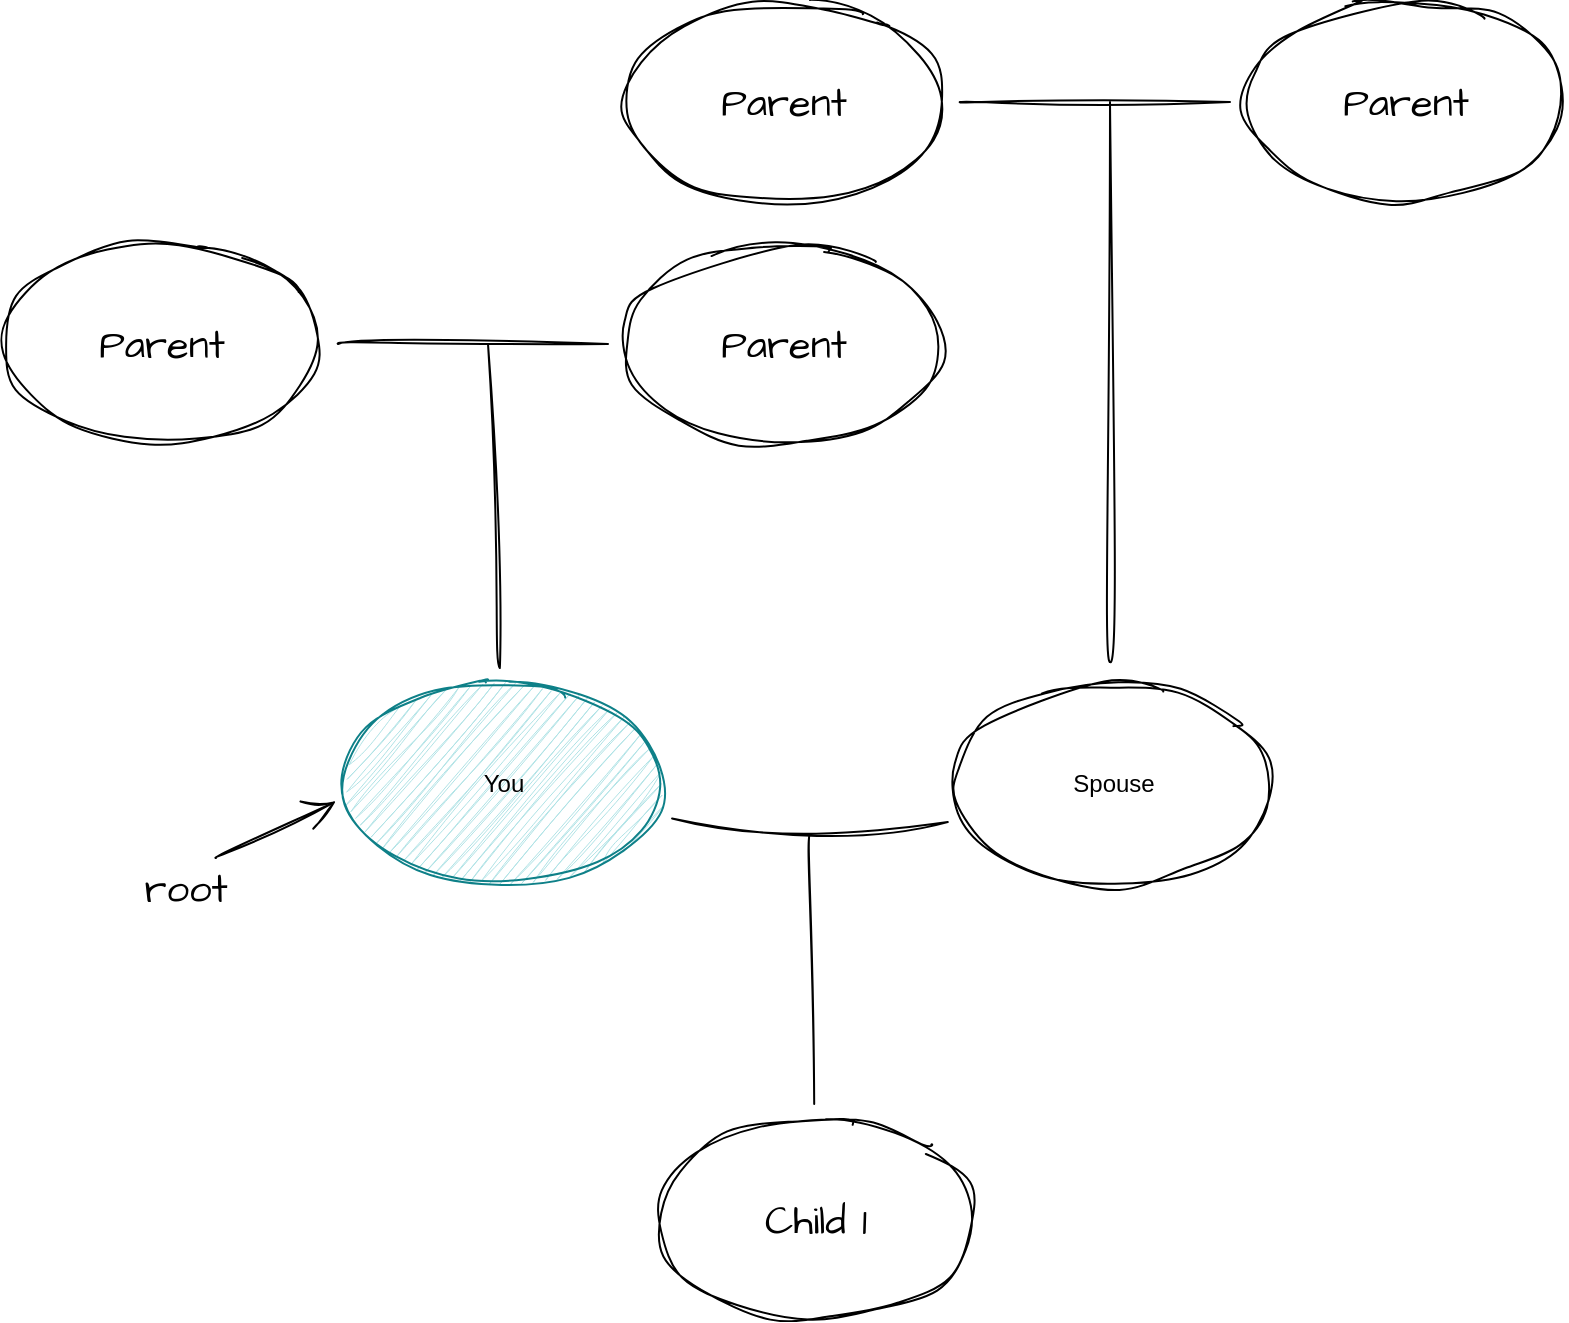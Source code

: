 <mxfile version="21.6.8" type="device">
  <diagram name="Seite-1" id="0IFfdod-54p0TsPJ_kV7">
    <mxGraphModel dx="1632" dy="1009" grid="0" gridSize="10" guides="1" tooltips="1" connect="1" arrows="1" fold="1" page="0" pageScale="1" pageWidth="827" pageHeight="1169" math="0" shadow="0">
      <root>
        <mxCell id="0" />
        <mxCell id="1" parent="0" />
        <mxCell id="l7B3wjTZCzkQ3YGv7Hq4-3" value="" style="edgeStyle=none;curved=1;rounded=0;orthogonalLoop=1;jettySize=auto;html=1;endArrow=none;startSize=14;endSize=14;sourcePerimeterSpacing=8;targetPerimeterSpacing=8;sketch=1;curveFitting=1;jiggle=2;endFill=0;" parent="1" source="l7B3wjTZCzkQ3YGv7Hq4-1" target="l7B3wjTZCzkQ3YGv7Hq4-2" edge="1">
          <mxGeometry relative="1" as="geometry">
            <Array as="points">
              <mxPoint x="267" y="210" />
            </Array>
          </mxGeometry>
        </mxCell>
        <mxCell id="hKHzRoV-0fl0CKTny9vH-2" value="" style="edgeStyle=none;curved=1;rounded=0;sketch=1;hachureGap=4;jiggle=2;curveFitting=1;orthogonalLoop=1;jettySize=auto;html=1;fontFamily=Architects Daughter;fontSource=https%3A%2F%2Ffonts.googleapis.com%2Fcss%3Ffamily%3DArchitects%2BDaughter;fontSize=16;endArrow=none;startSize=14;endSize=14;sourcePerimeterSpacing=8;targetPerimeterSpacing=8;endFill=0;" edge="1" parent="1" source="l7B3wjTZCzkQ3YGv7Hq4-1">
          <mxGeometry relative="1" as="geometry">
            <mxPoint x="98" y="-43" as="targetPoint" />
          </mxGeometry>
        </mxCell>
        <mxCell id="l7B3wjTZCzkQ3YGv7Hq4-1" value="You" style="ellipse;whiteSpace=wrap;html=1;sketch=1;curveFitting=1;jiggle=2;fillColor=#b0e3e6;strokeColor=#0e8088;" parent="1" vertex="1">
          <mxGeometry x="26" y="127" width="160" height="100" as="geometry" />
        </mxCell>
        <mxCell id="hKHzRoV-0fl0CKTny9vH-15" value="" style="edgeStyle=none;curved=1;rounded=0;sketch=1;hachureGap=4;jiggle=2;curveFitting=1;orthogonalLoop=1;jettySize=auto;html=1;fontFamily=Architects Daughter;fontSource=https%3A%2F%2Ffonts.googleapis.com%2Fcss%3Ffamily%3DArchitects%2BDaughter;fontSize=16;endArrow=none;startSize=14;endSize=14;sourcePerimeterSpacing=8;targetPerimeterSpacing=8;endFill=0;" edge="1" parent="1" target="hKHzRoV-0fl0CKTny9vH-14">
          <mxGeometry relative="1" as="geometry">
            <mxPoint x="259" y="202" as="sourcePoint" />
          </mxGeometry>
        </mxCell>
        <mxCell id="l7B3wjTZCzkQ3YGv7Hq4-2" value="Spouse" style="ellipse;whiteSpace=wrap;html=1;sketch=1;curveFitting=1;jiggle=2;" parent="1" vertex="1">
          <mxGeometry x="331" y="127" width="160" height="100" as="geometry" />
        </mxCell>
        <mxCell id="hKHzRoV-0fl0CKTny9vH-4" value="" style="edgeStyle=none;curved=1;rounded=0;sketch=1;hachureGap=4;jiggle=2;curveFitting=1;orthogonalLoop=1;jettySize=auto;html=1;fontFamily=Architects Daughter;fontSource=https%3A%2F%2Ffonts.googleapis.com%2Fcss%3Ffamily%3DArchitects%2BDaughter;fontSize=16;endArrow=none;startSize=14;endSize=14;sourcePerimeterSpacing=8;targetPerimeterSpacing=8;endFill=0;" edge="1" parent="1" source="hKHzRoV-0fl0CKTny9vH-1" target="hKHzRoV-0fl0CKTny9vH-3">
          <mxGeometry relative="1" as="geometry" />
        </mxCell>
        <mxCell id="hKHzRoV-0fl0CKTny9vH-1" value="Parent" style="ellipse;whiteSpace=wrap;html=1;sketch=1;curveFitting=1;jiggle=2;hachureGap=4;fontFamily=Architects Daughter;fontSource=https%3A%2F%2Ffonts.googleapis.com%2Fcss%3Ffamily%3DArchitects%2BDaughter;fontSize=20;" vertex="1" parent="1">
          <mxGeometry x="-145" y="-93" width="160" height="100" as="geometry" />
        </mxCell>
        <mxCell id="hKHzRoV-0fl0CKTny9vH-3" value="Parent" style="ellipse;whiteSpace=wrap;html=1;sketch=1;curveFitting=1;jiggle=2;hachureGap=4;fontFamily=Architects Daughter;fontSource=https%3A%2F%2Ffonts.googleapis.com%2Fcss%3Ffamily%3DArchitects%2BDaughter;fontSize=20;" vertex="1" parent="1">
          <mxGeometry x="166" y="-93" width="160" height="100" as="geometry" />
        </mxCell>
        <mxCell id="hKHzRoV-0fl0CKTny9vH-7" style="edgeStyle=none;curved=1;rounded=0;sketch=1;hachureGap=4;jiggle=2;curveFitting=1;orthogonalLoop=1;jettySize=auto;html=1;exitX=0.75;exitY=0;exitDx=0;exitDy=0;entryX=-0.025;entryY=0.587;entryDx=0;entryDy=0;entryPerimeter=0;fontFamily=Architects Daughter;fontSource=https%3A%2F%2Ffonts.googleapis.com%2Fcss%3Ffamily%3DArchitects%2BDaughter;fontSize=16;endArrow=open;startSize=14;endSize=14;sourcePerimeterSpacing=8;targetPerimeterSpacing=8;" edge="1" parent="1" source="hKHzRoV-0fl0CKTny9vH-6" target="l7B3wjTZCzkQ3YGv7Hq4-1">
          <mxGeometry relative="1" as="geometry" />
        </mxCell>
        <mxCell id="hKHzRoV-0fl0CKTny9vH-6" value="root" style="text;strokeColor=none;fillColor=none;html=1;align=center;verticalAlign=middle;whiteSpace=wrap;rounded=0;fontSize=20;fontFamily=Architects Daughter;" vertex="1" parent="1">
          <mxGeometry x="-83" y="214" width="60" height="30" as="geometry" />
        </mxCell>
        <mxCell id="hKHzRoV-0fl0CKTny9vH-8" value="" style="edgeStyle=none;curved=1;rounded=0;sketch=1;hachureGap=4;jiggle=2;curveFitting=1;orthogonalLoop=1;jettySize=auto;html=1;fontFamily=Architects Daughter;fontSource=https%3A%2F%2Ffonts.googleapis.com%2Fcss%3Ffamily%3DArchitects%2BDaughter;fontSize=16;endArrow=none;startSize=14;endSize=14;sourcePerimeterSpacing=8;targetPerimeterSpacing=8;endFill=0;" edge="1" parent="1">
          <mxGeometry relative="1" as="geometry">
            <mxPoint x="409" y="116" as="sourcePoint" />
            <mxPoint x="409" y="-164" as="targetPoint" />
          </mxGeometry>
        </mxCell>
        <mxCell id="hKHzRoV-0fl0CKTny9vH-9" value="" style="edgeStyle=none;curved=1;rounded=0;sketch=1;hachureGap=4;jiggle=2;curveFitting=1;orthogonalLoop=1;jettySize=auto;html=1;fontFamily=Architects Daughter;fontSource=https%3A%2F%2Ffonts.googleapis.com%2Fcss%3Ffamily%3DArchitects%2BDaughter;fontSize=16;endArrow=none;startSize=14;endSize=14;sourcePerimeterSpacing=8;targetPerimeterSpacing=8;endFill=0;" edge="1" parent="1" source="hKHzRoV-0fl0CKTny9vH-10" target="hKHzRoV-0fl0CKTny9vH-11">
          <mxGeometry relative="1" as="geometry" />
        </mxCell>
        <mxCell id="hKHzRoV-0fl0CKTny9vH-10" value="Parent" style="ellipse;whiteSpace=wrap;html=1;sketch=1;curveFitting=1;jiggle=2;hachureGap=4;fontFamily=Architects Daughter;fontSource=https%3A%2F%2Ffonts.googleapis.com%2Fcss%3Ffamily%3DArchitects%2BDaughter;fontSize=20;" vertex="1" parent="1">
          <mxGeometry x="166" y="-214" width="160" height="100" as="geometry" />
        </mxCell>
        <mxCell id="hKHzRoV-0fl0CKTny9vH-11" value="Parent" style="ellipse;whiteSpace=wrap;html=1;sketch=1;curveFitting=1;jiggle=2;hachureGap=4;fontFamily=Architects Daughter;fontSource=https%3A%2F%2Ffonts.googleapis.com%2Fcss%3Ffamily%3DArchitects%2BDaughter;fontSize=20;" vertex="1" parent="1">
          <mxGeometry x="477" y="-214" width="160" height="100" as="geometry" />
        </mxCell>
        <mxCell id="hKHzRoV-0fl0CKTny9vH-14" value="Child 1" style="ellipse;whiteSpace=wrap;html=1;sketch=1;curveFitting=1;jiggle=2;hachureGap=4;fontFamily=Architects Daughter;fontSource=https%3A%2F%2Ffonts.googleapis.com%2Fcss%3Ffamily%3DArchitects%2BDaughter;fontSize=20;" vertex="1" parent="1">
          <mxGeometry x="182" y="345" width="160" height="100" as="geometry" />
        </mxCell>
      </root>
    </mxGraphModel>
  </diagram>
</mxfile>
